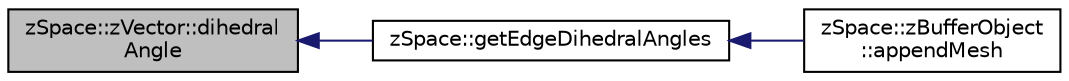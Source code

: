 digraph "zSpace::zVector::dihedralAngle"
{
  edge [fontname="Helvetica",fontsize="10",labelfontname="Helvetica",labelfontsize="10"];
  node [fontname="Helvetica",fontsize="10",shape=record];
  rankdir="LR";
  Node16 [label="zSpace::zVector::dihedral\lAngle",height=0.2,width=0.4,color="black", fillcolor="grey75", style="filled", fontcolor="black"];
  Node16 -> Node17 [dir="back",color="midnightblue",fontsize="10",style="solid",fontname="Helvetica"];
  Node17 [label="zSpace::getEdgeDihedralAngles",height=0.2,width=0.4,color="black", fillcolor="white", style="filled",URL="$group__z_mesh_utilities.html#gaf531920d8d86c1c508bec8c71d5d9954",tooltip="This method computes the dihedral angle per edge of zMesh. "];
  Node17 -> Node18 [dir="back",color="midnightblue",fontsize="10",style="solid",fontname="Helvetica"];
  Node18 [label="zSpace::zBufferObject\l::appendMesh",height=0.2,width=0.4,color="black", fillcolor="white", style="filled",URL="$classz_space_1_1z_buffer_object.html#ac5e8e4b2d6a21dbf4e59ed55a8b8bc58",tooltip="This method appends zMesh to the buffer. "];
}
